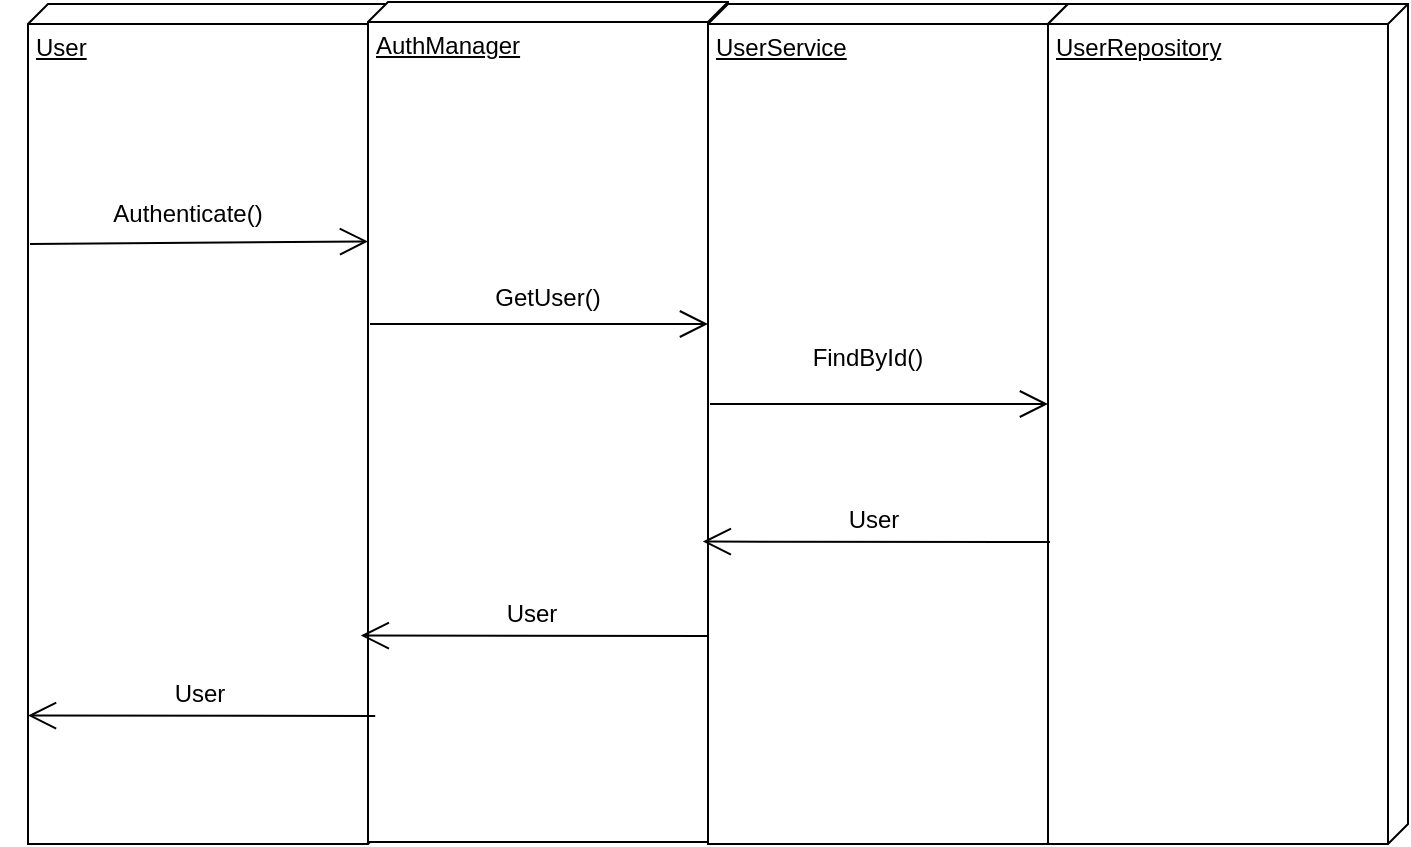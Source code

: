 <mxfile version="26.1.1">
  <diagram name="Страница — 1" id="PYNJ_8jW9BBRT7nxaaxa">
    <mxGraphModel dx="2115" dy="575" grid="1" gridSize="10" guides="1" tooltips="1" connect="1" arrows="1" fold="1" page="1" pageScale="1" pageWidth="827" pageHeight="1169" math="0" shadow="0">
      <root>
        <mxCell id="0" />
        <mxCell id="1" parent="0" />
        <mxCell id="NQppv_q69W2NaNOc43Jx-1" value="User" style="verticalAlign=top;align=left;spacingTop=8;spacingLeft=2;spacingRight=12;shape=cube;size=10;direction=south;fontStyle=4;html=1;whiteSpace=wrap;" vertex="1" parent="1">
          <mxGeometry x="-10" y="30" width="180" height="420" as="geometry" />
        </mxCell>
        <mxCell id="NQppv_q69W2NaNOc43Jx-3" value="AuthManager" style="verticalAlign=top;align=left;spacingTop=8;spacingLeft=2;spacingRight=12;shape=cube;size=10;direction=south;fontStyle=4;html=1;whiteSpace=wrap;" vertex="1" parent="1">
          <mxGeometry x="160" y="29" width="180" height="420" as="geometry" />
        </mxCell>
        <mxCell id="NQppv_q69W2NaNOc43Jx-4" value="UserService" style="verticalAlign=top;align=left;spacingTop=8;spacingLeft=2;spacingRight=12;shape=cube;size=10;direction=south;fontStyle=4;html=1;whiteSpace=wrap;" vertex="1" parent="1">
          <mxGeometry x="330" y="30" width="180" height="420" as="geometry" />
        </mxCell>
        <mxCell id="NQppv_q69W2NaNOc43Jx-5" value="UserRepository" style="verticalAlign=top;align=left;spacingTop=8;spacingLeft=2;spacingRight=12;shape=cube;size=10;direction=south;fontStyle=4;html=1;whiteSpace=wrap;" vertex="1" parent="1">
          <mxGeometry x="500" y="30" width="180" height="420" as="geometry" />
        </mxCell>
        <mxCell id="NQppv_q69W2NaNOc43Jx-7" value="" style="endArrow=open;endFill=1;endSize=12;html=1;rounded=0;entryX=0.285;entryY=1;entryDx=0;entryDy=0;entryPerimeter=0;" edge="1" parent="1" target="NQppv_q69W2NaNOc43Jx-3">
          <mxGeometry width="160" relative="1" as="geometry">
            <mxPoint x="-9" y="150" as="sourcePoint" />
            <mxPoint x="151" y="150" as="targetPoint" />
          </mxGeometry>
        </mxCell>
        <mxCell id="NQppv_q69W2NaNOc43Jx-9" value="Authenticate()" style="text;html=1;align=center;verticalAlign=middle;whiteSpace=wrap;rounded=0;" vertex="1" parent="1">
          <mxGeometry x="20" y="120" width="100" height="30" as="geometry" />
        </mxCell>
        <mxCell id="NQppv_q69W2NaNOc43Jx-10" value="" style="endArrow=open;endFill=1;endSize=12;html=1;rounded=0;entryX=0.285;entryY=1;entryDx=0;entryDy=0;entryPerimeter=0;" edge="1" parent="1">
          <mxGeometry width="160" relative="1" as="geometry">
            <mxPoint x="161" y="190" as="sourcePoint" />
            <mxPoint x="330" y="190" as="targetPoint" />
          </mxGeometry>
        </mxCell>
        <mxCell id="NQppv_q69W2NaNOc43Jx-11" value="GetUser()" style="text;html=1;align=center;verticalAlign=middle;whiteSpace=wrap;rounded=0;" vertex="1" parent="1">
          <mxGeometry x="220" y="162" width="60" height="30" as="geometry" />
        </mxCell>
        <mxCell id="NQppv_q69W2NaNOc43Jx-12" value="" style="endArrow=open;endFill=1;endSize=12;html=1;rounded=0;entryX=0.285;entryY=1;entryDx=0;entryDy=0;entryPerimeter=0;" edge="1" parent="1">
          <mxGeometry width="160" relative="1" as="geometry">
            <mxPoint x="331" y="230" as="sourcePoint" />
            <mxPoint x="500" y="230" as="targetPoint" />
          </mxGeometry>
        </mxCell>
        <mxCell id="NQppv_q69W2NaNOc43Jx-13" value="FindById()" style="text;html=1;align=center;verticalAlign=middle;whiteSpace=wrap;rounded=0;" vertex="1" parent="1">
          <mxGeometry x="380" y="192" width="60" height="30" as="geometry" />
        </mxCell>
        <mxCell id="NQppv_q69W2NaNOc43Jx-16" value="" style="endArrow=open;endFill=1;endSize=12;html=1;rounded=0;entryX=0.64;entryY=1.02;entryDx=0;entryDy=0;entryPerimeter=0;" edge="1" parent="1">
          <mxGeometry width="160" relative="1" as="geometry">
            <mxPoint x="501" y="299" as="sourcePoint" />
            <mxPoint x="327.4" y="298.8" as="targetPoint" />
          </mxGeometry>
        </mxCell>
        <mxCell id="NQppv_q69W2NaNOc43Jx-18" value="User" style="text;html=1;align=center;verticalAlign=middle;whiteSpace=wrap;rounded=0;" vertex="1" parent="1">
          <mxGeometry x="383" y="273" width="60" height="30" as="geometry" />
        </mxCell>
        <mxCell id="NQppv_q69W2NaNOc43Jx-19" value="" style="endArrow=open;endFill=1;endSize=12;html=1;rounded=0;entryX=0.64;entryY=1.02;entryDx=0;entryDy=0;entryPerimeter=0;" edge="1" parent="1">
          <mxGeometry width="160" relative="1" as="geometry">
            <mxPoint x="330" y="346" as="sourcePoint" />
            <mxPoint x="156.4" y="345.8" as="targetPoint" />
          </mxGeometry>
        </mxCell>
        <mxCell id="NQppv_q69W2NaNOc43Jx-20" value="User" style="text;html=1;align=center;verticalAlign=middle;whiteSpace=wrap;rounded=0;" vertex="1" parent="1">
          <mxGeometry x="212" y="320" width="60" height="30" as="geometry" />
        </mxCell>
        <mxCell id="NQppv_q69W2NaNOc43Jx-21" value="" style="endArrow=open;endFill=1;endSize=12;html=1;rounded=0;entryX=0.64;entryY=1.02;entryDx=0;entryDy=0;entryPerimeter=0;" edge="1" parent="1">
          <mxGeometry width="160" relative="1" as="geometry">
            <mxPoint x="163.6" y="386" as="sourcePoint" />
            <mxPoint x="-10.0" y="385.8" as="targetPoint" />
          </mxGeometry>
        </mxCell>
        <mxCell id="NQppv_q69W2NaNOc43Jx-22" value="User" style="text;html=1;align=center;verticalAlign=middle;whiteSpace=wrap;rounded=0;" vertex="1" parent="1">
          <mxGeometry x="45.6" y="360" width="60" height="30" as="geometry" />
        </mxCell>
      </root>
    </mxGraphModel>
  </diagram>
</mxfile>
